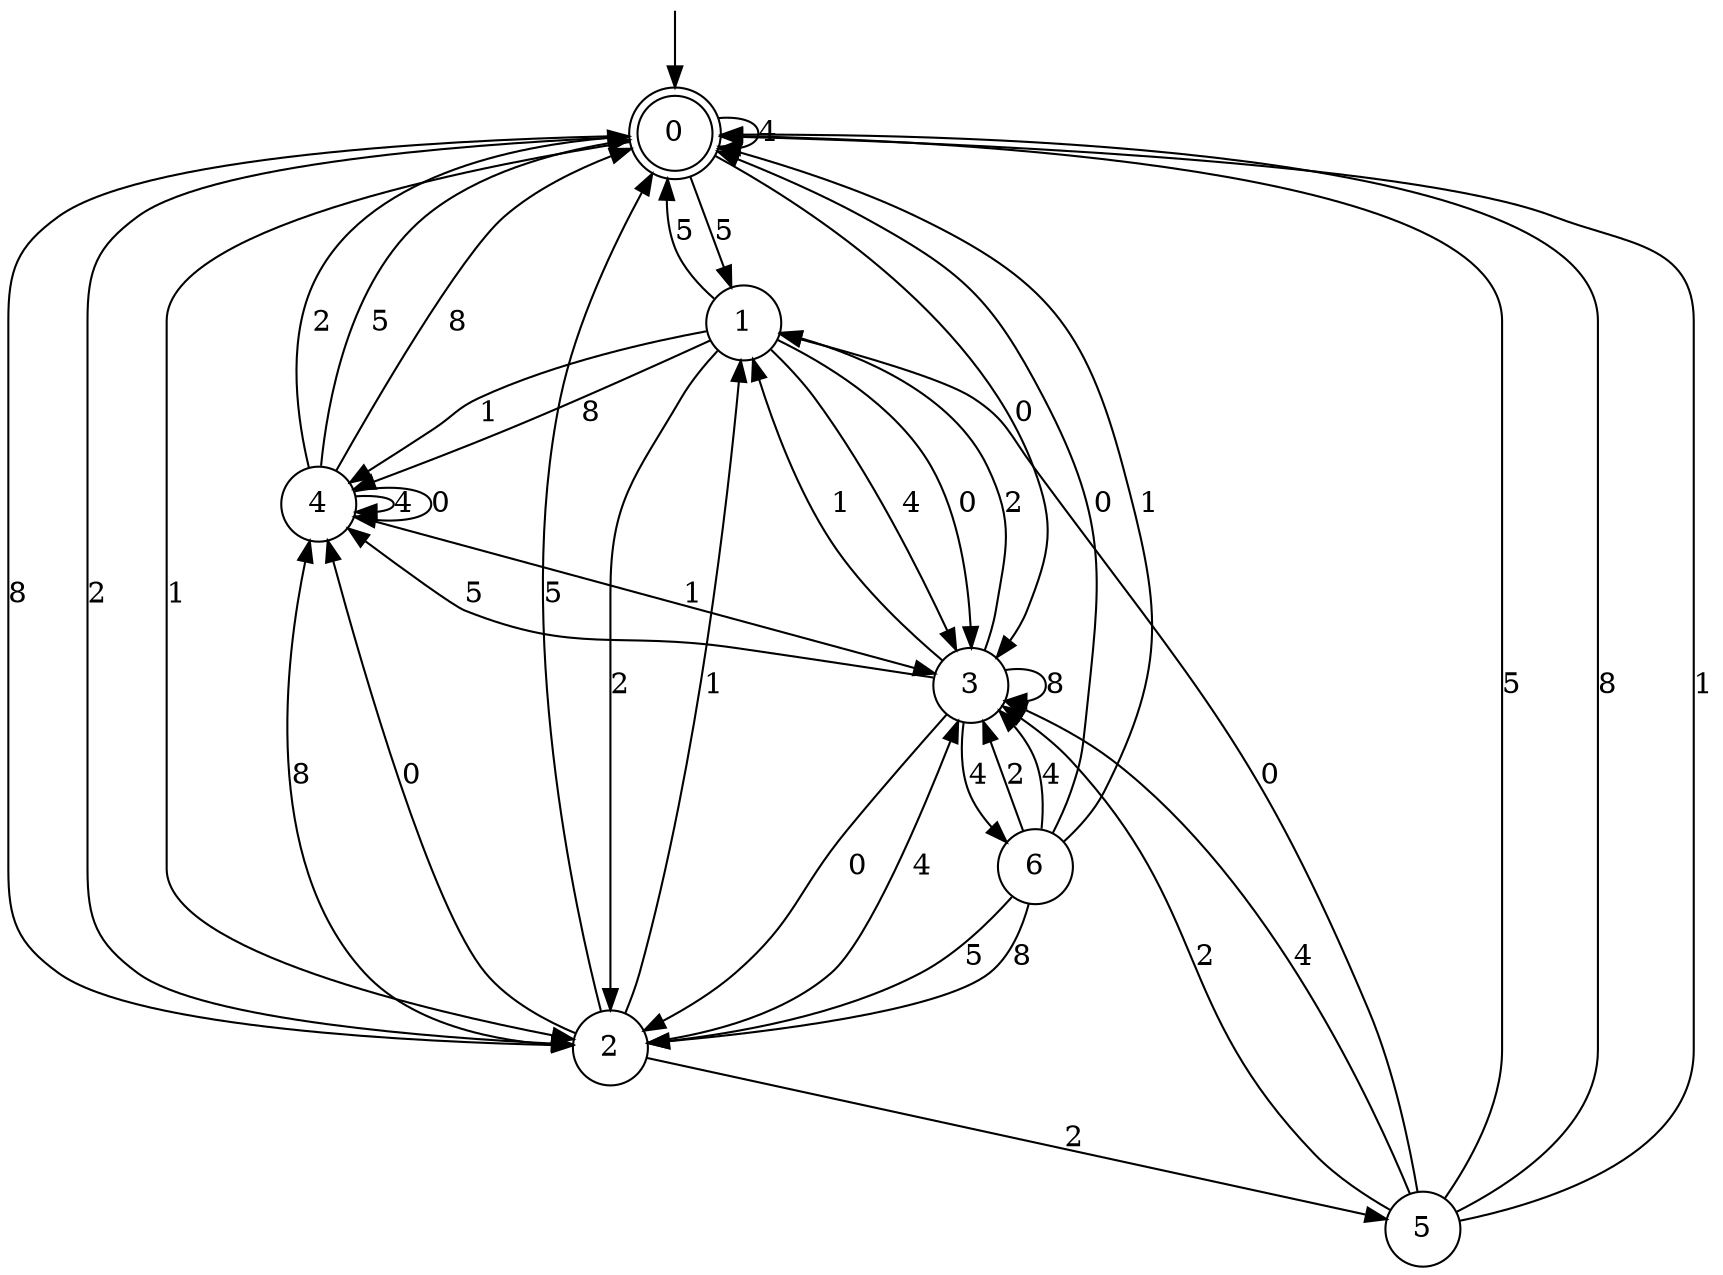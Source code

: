 digraph g {

	s0 [shape="doublecircle" label="0"];
	s1 [shape="circle" label="1"];
	s2 [shape="circle" label="2"];
	s3 [shape="circle" label="3"];
	s4 [shape="circle" label="4"];
	s5 [shape="circle" label="5"];
	s6 [shape="circle" label="6"];
	s0 -> s1 [label="5"];
	s0 -> s2 [label="8"];
	s0 -> s2 [label="2"];
	s0 -> s0 [label="4"];
	s0 -> s3 [label="0"];
	s0 -> s2 [label="1"];
	s1 -> s0 [label="5"];
	s1 -> s4 [label="8"];
	s1 -> s2 [label="2"];
	s1 -> s3 [label="4"];
	s1 -> s3 [label="0"];
	s1 -> s4 [label="1"];
	s2 -> s0 [label="5"];
	s2 -> s4 [label="8"];
	s2 -> s5 [label="2"];
	s2 -> s3 [label="4"];
	s2 -> s4 [label="0"];
	s2 -> s1 [label="1"];
	s3 -> s4 [label="5"];
	s3 -> s3 [label="8"];
	s3 -> s1 [label="2"];
	s3 -> s6 [label="4"];
	s3 -> s2 [label="0"];
	s3 -> s1 [label="1"];
	s4 -> s0 [label="5"];
	s4 -> s0 [label="8"];
	s4 -> s0 [label="2"];
	s4 -> s4 [label="4"];
	s4 -> s4 [label="0"];
	s4 -> s3 [label="1"];
	s5 -> s0 [label="5"];
	s5 -> s0 [label="8"];
	s5 -> s3 [label="2"];
	s5 -> s3 [label="4"];
	s5 -> s1 [label="0"];
	s5 -> s0 [label="1"];
	s6 -> s2 [label="5"];
	s6 -> s2 [label="8"];
	s6 -> s3 [label="2"];
	s6 -> s3 [label="4"];
	s6 -> s0 [label="0"];
	s6 -> s0 [label="1"];

__start0 [label="" shape="none" width="0" height="0"];
__start0 -> s0;

}
